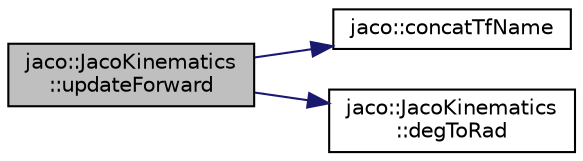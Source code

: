 digraph "jaco::JacoKinematics::updateForward"
{
  edge [fontname="Helvetica",fontsize="10",labelfontname="Helvetica",labelfontsize="10"];
  node [fontname="Helvetica",fontsize="10",shape=record];
  rankdir="LR";
  Node1 [label="jaco::JacoKinematics\l::updateForward",height=0.2,width=0.4,color="black", fillcolor="grey75", style="filled", fontcolor="black"];
  Node1 -> Node2 [color="midnightblue",fontsize="10",style="solid"];
  Node2 [label="jaco::concatTfName",height=0.2,width=0.4,color="black", fillcolor="white", style="filled",URL="$namespacejaco.html#a6320c11725be13d2957c4e3f474d62f8"];
  Node1 -> Node3 [color="midnightblue",fontsize="10",style="solid"];
  Node3 [label="jaco::JacoKinematics\l::degToRad",height=0.2,width=0.4,color="black", fillcolor="white", style="filled",URL="$classjaco_1_1_jaco_kinematics.html#a340eda126d97aa3700cc5dc8be89aa39"];
}
